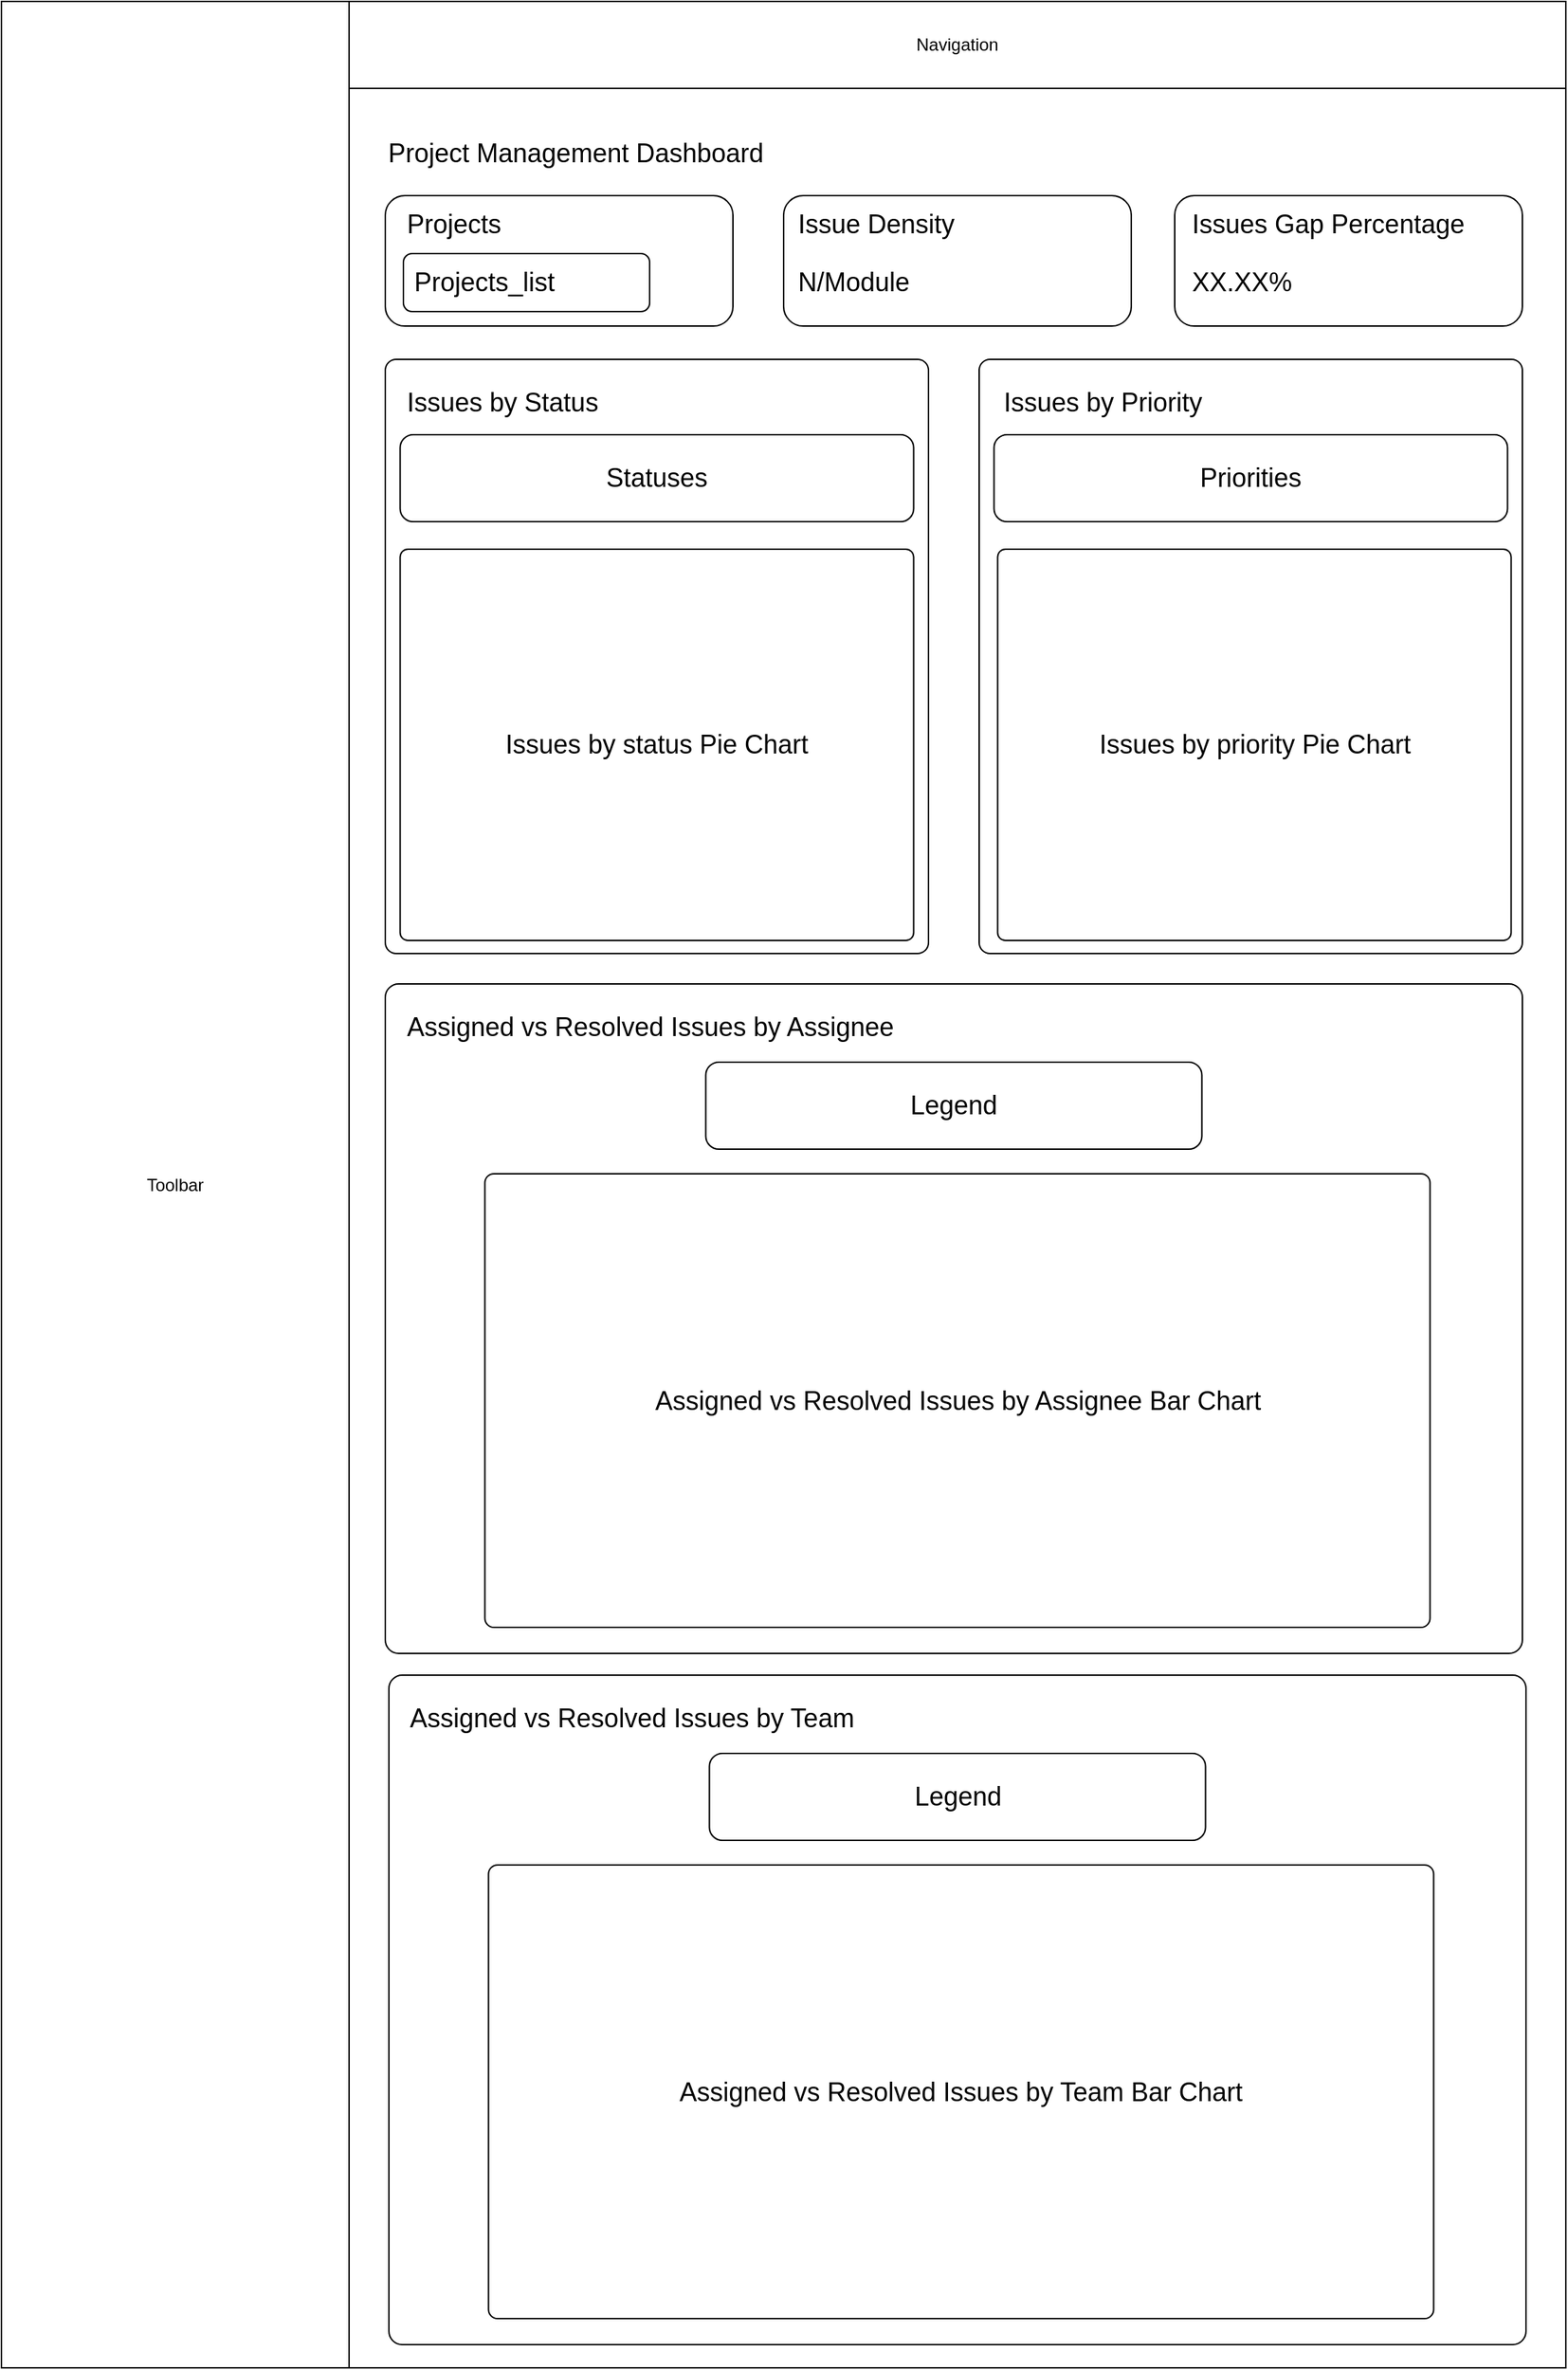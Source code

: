 <mxfile>
    <diagram id="7zW7vxh5Hjt1YSIZ8UYE" name="Page-1">
        <mxGraphModel dx="1980" dy="1113" grid="1" gridSize="10" guides="1" tooltips="1" connect="1" arrows="0" fold="1" page="1" pageScale="1" pageWidth="1169" pageHeight="1654" math="0" shadow="0">
            <root>
                <mxCell id="0"/>
                <mxCell id="1" parent="0"/>
                <mxCell id="2" value="Toolbar" style="rounded=0;whiteSpace=wrap;html=1;" parent="1" vertex="1">
                    <mxGeometry x="45" y="7" width="240" height="1633" as="geometry"/>
                </mxCell>
                <mxCell id="3" value="Navigation" style="rounded=0;whiteSpace=wrap;html=1;" parent="1" vertex="1">
                    <mxGeometry x="285" y="7" width="840" height="60" as="geometry"/>
                </mxCell>
                <mxCell id="4" value="" style="rounded=0;whiteSpace=wrap;html=1;" parent="1" vertex="1">
                    <mxGeometry x="285" y="67" width="840" height="1573" as="geometry"/>
                </mxCell>
                <mxCell id="5" value="Project Management Dashboard" style="text;html=1;align=left;verticalAlign=middle;resizable=0;points=[];autosize=1;strokeColor=none;fillColor=none;fontSize=18;" parent="1" vertex="1">
                    <mxGeometry x="310" y="92" width="280" height="40" as="geometry"/>
                </mxCell>
                <mxCell id="6" value="" style="rounded=1;whiteSpace=wrap;html=1;" parent="1" vertex="1">
                    <mxGeometry x="310" y="141" width="240" height="90" as="geometry"/>
                </mxCell>
                <mxCell id="7" value="" style="rounded=1;whiteSpace=wrap;html=1;" parent="1" vertex="1">
                    <mxGeometry x="585" y="141" width="240" height="90" as="geometry"/>
                </mxCell>
                <mxCell id="8" value="" style="rounded=1;whiteSpace=wrap;html=1;" parent="1" vertex="1">
                    <mxGeometry x="855" y="141" width="240" height="90" as="geometry"/>
                </mxCell>
                <mxCell id="9" value="Projects" style="text;html=1;align=left;verticalAlign=middle;resizable=0;points=[];autosize=1;strokeColor=none;fillColor=none;fontSize=18;" parent="1" vertex="1">
                    <mxGeometry x="322.5" y="141" width="90" height="40" as="geometry"/>
                </mxCell>
                <mxCell id="10" value="&amp;nbsp;Projects_list" style="rounded=1;whiteSpace=wrap;html=1;fontSize=18;align=left;" parent="1" vertex="1">
                    <mxGeometry x="322.5" y="181" width="170" height="40" as="geometry"/>
                </mxCell>
                <mxCell id="11" value="" style="html=1;verticalLabelPosition=bottom;labelBackgroundColor=#ffffff;verticalAlign=top;shadow=0;dashed=0;strokeWidth=1;shape=mxgraph.ios7.misc.down;rounded=1;glass=0;sketch=0;fontSize=8;fillColor=none;strokeColor=#FFFFFF;" parent="1" vertex="1">
                    <mxGeometry x="465" y="198" width="12" height="6" as="geometry"/>
                </mxCell>
                <mxCell id="13" value="Issue Density" style="text;html=1;align=left;verticalAlign=middle;resizable=0;points=[];autosize=1;strokeColor=none;fillColor=none;fontSize=18;" parent="1" vertex="1">
                    <mxGeometry x="592.5" y="141" width="130" height="40" as="geometry"/>
                </mxCell>
                <mxCell id="14" value="N/Module" style="text;html=1;align=left;verticalAlign=middle;resizable=0;points=[];autosize=1;strokeColor=none;fillColor=none;fontSize=18;" parent="1" vertex="1">
                    <mxGeometry x="592.5" y="181" width="100" height="40" as="geometry"/>
                </mxCell>
                <mxCell id="15" value="Issues&amp;nbsp;Gap Percentage" style="text;html=1;align=left;verticalAlign=middle;resizable=0;points=[];autosize=1;strokeColor=none;fillColor=none;fontSize=18;" parent="1" vertex="1">
                    <mxGeometry x="865" y="141" width="210" height="40" as="geometry"/>
                </mxCell>
                <mxCell id="16" value="XX.XX%" style="text;html=1;align=left;verticalAlign=middle;resizable=0;points=[];autosize=1;strokeColor=none;fillColor=none;fontSize=18;" parent="1" vertex="1">
                    <mxGeometry x="865" y="181" width="90" height="40" as="geometry"/>
                </mxCell>
                <mxCell id="17" value="" style="rounded=1;whiteSpace=wrap;html=1;fontSize=18;arcSize=2;" parent="1" vertex="1">
                    <mxGeometry x="310" y="254" width="375" height="410" as="geometry"/>
                </mxCell>
                <mxCell id="18" value="Issues&amp;nbsp;by Status" style="text;html=1;align=left;verticalAlign=middle;resizable=0;points=[];autosize=1;strokeColor=none;fillColor=none;fontSize=18;" parent="1" vertex="1">
                    <mxGeometry x="322.5" y="264" width="160" height="40" as="geometry"/>
                </mxCell>
                <mxCell id="19" value="Statuses" style="rounded=1;whiteSpace=wrap;html=1;fontSize=18;fillStyle=hatch;fillColor=#FFFFFF;" parent="1" vertex="1">
                    <mxGeometry x="320.25" y="306" width="354.5" height="60" as="geometry"/>
                </mxCell>
                <mxCell id="20" value="Issues by status Pie Chart" style="rounded=1;whiteSpace=wrap;html=1;fillStyle=hatch;fontSize=18;fillColor=#FFFFFF;arcSize=2;" parent="1" vertex="1">
                    <mxGeometry x="320.25" y="385" width="354.5" height="270" as="geometry"/>
                </mxCell>
                <mxCell id="21" value="" style="rounded=1;whiteSpace=wrap;html=1;fontSize=18;arcSize=2;" parent="1" vertex="1">
                    <mxGeometry x="720" y="254" width="375" height="410" as="geometry"/>
                </mxCell>
                <mxCell id="22" value="Issues by Priority" style="text;html=1;align=left;verticalAlign=middle;resizable=0;points=[];autosize=1;strokeColor=none;fillColor=none;fontSize=18;" parent="1" vertex="1">
                    <mxGeometry x="735" y="264" width="160" height="40" as="geometry"/>
                </mxCell>
                <mxCell id="23" value="Priorities" style="rounded=1;whiteSpace=wrap;html=1;fontSize=18;fillStyle=hatch;fillColor=#FFFFFF;" parent="1" vertex="1">
                    <mxGeometry x="730.25" y="306" width="354.5" height="60" as="geometry"/>
                </mxCell>
                <mxCell id="24" value="Issues by priority Pie Chart" style="rounded=1;whiteSpace=wrap;html=1;fillStyle=hatch;fontSize=18;fillColor=#FFFFFF;arcSize=2;" parent="1" vertex="1">
                    <mxGeometry x="732.75" y="385" width="354.5" height="270" as="geometry"/>
                </mxCell>
                <mxCell id="25" value="" style="rounded=1;whiteSpace=wrap;html=1;fontSize=18;arcSize=2;" parent="1" vertex="1">
                    <mxGeometry x="310" y="685" width="785" height="462" as="geometry"/>
                </mxCell>
                <mxCell id="26" value="Assigned vs Resolved Issues by Assignee" style="text;html=1;align=left;verticalAlign=middle;resizable=0;points=[];autosize=1;strokeColor=none;fillColor=none;fontSize=18;" parent="1" vertex="1">
                    <mxGeometry x="322.5" y="695" width="360" height="40" as="geometry"/>
                </mxCell>
                <mxCell id="27" value="Legend" style="rounded=1;whiteSpace=wrap;html=1;fontSize=18;fillStyle=hatch;fillColor=#FFFFFF;" parent="1" vertex="1">
                    <mxGeometry x="531.25" y="739" width="342.5" height="60" as="geometry"/>
                </mxCell>
                <mxCell id="28" value="Assigned vs Resolved Issues by Assignee Bar Chart" style="rounded=1;whiteSpace=wrap;html=1;fillStyle=hatch;fontSize=18;fillColor=#FFFFFF;arcSize=2;" parent="1" vertex="1">
                    <mxGeometry x="378.75" y="816" width="652.5" height="313" as="geometry"/>
                </mxCell>
                <mxCell id="33" value="" style="rounded=1;whiteSpace=wrap;html=1;fontSize=18;arcSize=2;" vertex="1" parent="1">
                    <mxGeometry x="312.5" y="1162" width="785" height="462" as="geometry"/>
                </mxCell>
                <mxCell id="34" value="Assigned vs Resolved Issues by Team" style="text;html=1;align=left;verticalAlign=middle;resizable=0;points=[];autosize=1;strokeColor=none;fillColor=none;fontSize=18;" vertex="1" parent="1">
                    <mxGeometry x="325" y="1172" width="330" height="40" as="geometry"/>
                </mxCell>
                <mxCell id="35" value="Legend" style="rounded=1;whiteSpace=wrap;html=1;fontSize=18;fillStyle=hatch;fillColor=#FFFFFF;" vertex="1" parent="1">
                    <mxGeometry x="533.75" y="1216" width="342.5" height="60" as="geometry"/>
                </mxCell>
                <mxCell id="36" value="Assigned vs Resolved Issues by Team Bar Chart" style="rounded=1;whiteSpace=wrap;html=1;fillStyle=hatch;fontSize=18;fillColor=#FFFFFF;arcSize=2;" vertex="1" parent="1">
                    <mxGeometry x="381.25" y="1293" width="652.5" height="313" as="geometry"/>
                </mxCell>
            </root>
        </mxGraphModel>
    </diagram>
</mxfile>